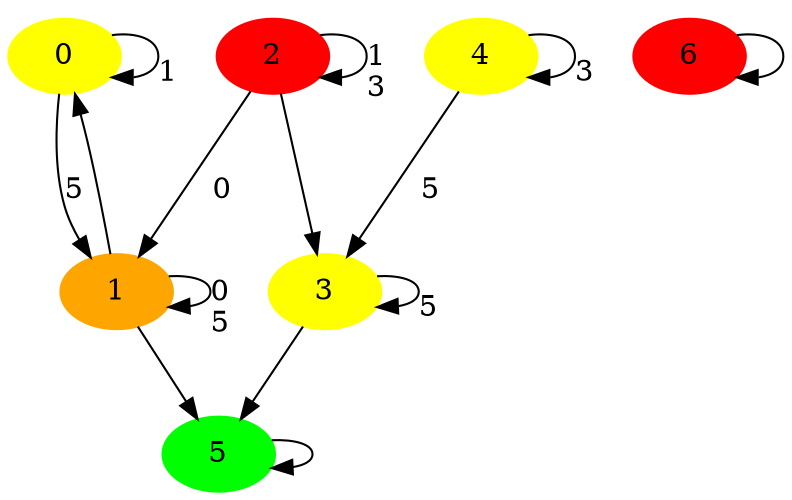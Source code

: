 digraph yamyam {
0 -> 0 [label = "\n1"];
1 -> 0 [label = ""];
0[label = "0" color=yellow style = filled];
0 -> 1 [label = "\n5"];
1 -> 1 [label = "\n0\n5"];
2 -> 1 [label = "\n0"];
1[label = "1" color=orange style = filled];
2 -> 2 [label = "\n1\n3"];
2[label = "2" color=red style = filled];
2 -> 3 [label = ""];
3 -> 3 [label = "\n5"];
4 -> 3 [label = "\n5"];
3[label = "3" color=yellow style = filled];
4 -> 4 [label = "\n3"];
4[label = "4" color=yellow style = filled];
1 -> 5 [label = ""];
3 -> 5 [label = ""];
5 -> 5 [label = ""];
5[label = "5" color=green style = filled];
6 -> 6 [label = ""];
6[label = "6" color=red style = filled];
}
